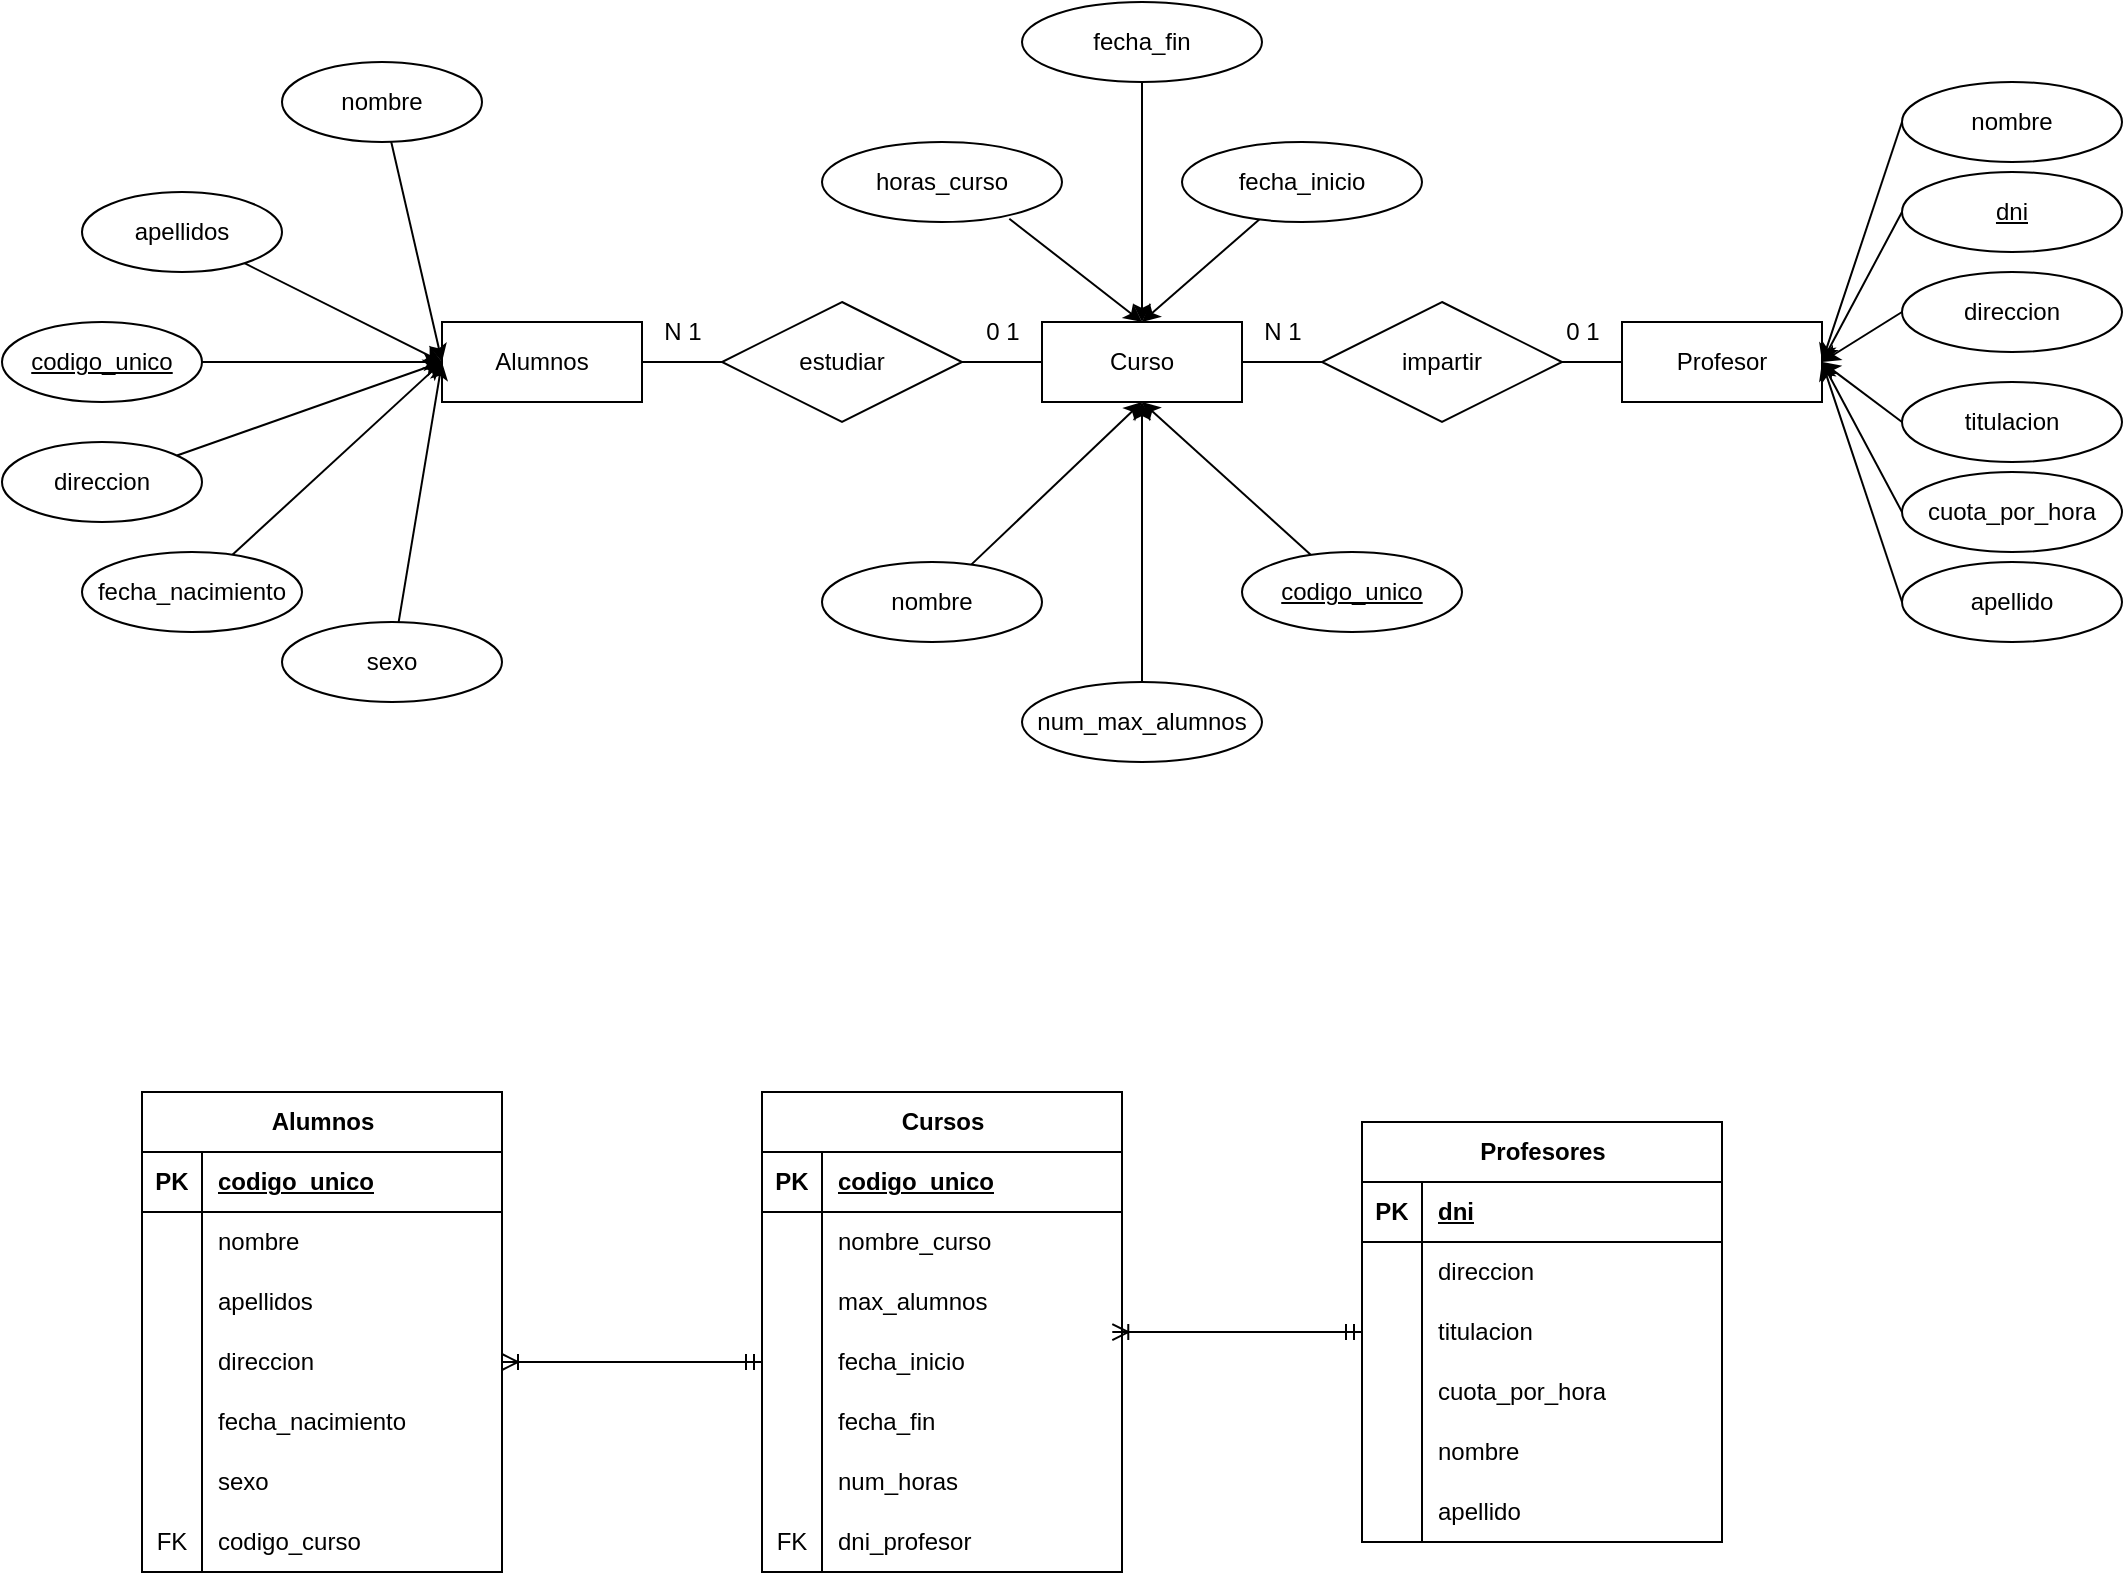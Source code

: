 <mxfile version="22.0.4" type="github">
  <diagram id="R2lEEEUBdFMjLlhIrx00" name="Page-1">
    <mxGraphModel dx="2284" dy="750" grid="1" gridSize="10" guides="1" tooltips="1" connect="1" arrows="1" fold="1" page="1" pageScale="1" pageWidth="850" pageHeight="1100" math="0" shadow="0" extFonts="Permanent Marker^https://fonts.googleapis.com/css?family=Permanent+Marker">
      <root>
        <mxCell id="0" />
        <mxCell id="1" parent="0" />
        <mxCell id="MeeWbwZE9YVevULpah5l-1" value="Alumnos" style="whiteSpace=wrap;html=1;align=center;" vertex="1" parent="1">
          <mxGeometry x="-280" y="240" width="100" height="40" as="geometry" />
        </mxCell>
        <mxCell id="MeeWbwZE9YVevULpah5l-27" style="edgeStyle=orthogonalEdgeStyle;rounded=0;orthogonalLoop=1;jettySize=auto;html=1;entryX=1;entryY=0.5;entryDx=0;entryDy=0;endArrow=none;endFill=0;" edge="1" parent="1" source="MeeWbwZE9YVevULpah5l-3" target="MeeWbwZE9YVevULpah5l-23">
          <mxGeometry relative="1" as="geometry" />
        </mxCell>
        <mxCell id="MeeWbwZE9YVevULpah5l-3" value="Curso" style="whiteSpace=wrap;html=1;align=center;" vertex="1" parent="1">
          <mxGeometry x="20" y="240" width="100" height="40" as="geometry" />
        </mxCell>
        <mxCell id="MeeWbwZE9YVevULpah5l-25" style="edgeStyle=orthogonalEdgeStyle;rounded=0;orthogonalLoop=1;jettySize=auto;html=1;entryX=1;entryY=0.5;entryDx=0;entryDy=0;endArrow=none;endFill=0;" edge="1" parent="1" source="MeeWbwZE9YVevULpah5l-4" target="MeeWbwZE9YVevULpah5l-24">
          <mxGeometry relative="1" as="geometry" />
        </mxCell>
        <mxCell id="MeeWbwZE9YVevULpah5l-4" value="Profesor" style="whiteSpace=wrap;html=1;align=center;" vertex="1" parent="1">
          <mxGeometry x="310" y="240" width="100" height="40" as="geometry" />
        </mxCell>
        <mxCell id="MeeWbwZE9YVevULpah5l-41" style="rounded=0;orthogonalLoop=1;jettySize=auto;html=1;entryX=0;entryY=0.5;entryDx=0;entryDy=0;" edge="1" parent="1" source="MeeWbwZE9YVevULpah5l-5" target="MeeWbwZE9YVevULpah5l-1">
          <mxGeometry relative="1" as="geometry" />
        </mxCell>
        <mxCell id="MeeWbwZE9YVevULpah5l-5" value="nombre" style="ellipse;whiteSpace=wrap;html=1;align=center;" vertex="1" parent="1">
          <mxGeometry x="-360" y="110" width="100" height="40" as="geometry" />
        </mxCell>
        <mxCell id="MeeWbwZE9YVevULpah5l-42" style="rounded=0;orthogonalLoop=1;jettySize=auto;html=1;entryX=0;entryY=0.5;entryDx=0;entryDy=0;" edge="1" parent="1" source="MeeWbwZE9YVevULpah5l-6" target="MeeWbwZE9YVevULpah5l-1">
          <mxGeometry relative="1" as="geometry" />
        </mxCell>
        <mxCell id="MeeWbwZE9YVevULpah5l-6" value="apellidos" style="ellipse;whiteSpace=wrap;html=1;align=center;" vertex="1" parent="1">
          <mxGeometry x="-460" y="175" width="100" height="40" as="geometry" />
        </mxCell>
        <mxCell id="MeeWbwZE9YVevULpah5l-43" style="rounded=0;orthogonalLoop=1;jettySize=auto;html=1;entryX=0;entryY=0.5;entryDx=0;entryDy=0;" edge="1" parent="1" source="MeeWbwZE9YVevULpah5l-7" target="MeeWbwZE9YVevULpah5l-1">
          <mxGeometry relative="1" as="geometry" />
        </mxCell>
        <mxCell id="MeeWbwZE9YVevULpah5l-7" value="codigo_unico" style="ellipse;whiteSpace=wrap;html=1;align=center;fontStyle=4" vertex="1" parent="1">
          <mxGeometry x="-500" y="240" width="100" height="40" as="geometry" />
        </mxCell>
        <mxCell id="MeeWbwZE9YVevULpah5l-44" style="rounded=0;orthogonalLoop=1;jettySize=auto;html=1;entryX=0;entryY=0.5;entryDx=0;entryDy=0;" edge="1" parent="1" source="MeeWbwZE9YVevULpah5l-8" target="MeeWbwZE9YVevULpah5l-1">
          <mxGeometry relative="1" as="geometry" />
        </mxCell>
        <mxCell id="MeeWbwZE9YVevULpah5l-8" value="direccion" style="ellipse;whiteSpace=wrap;html=1;align=center;" vertex="1" parent="1">
          <mxGeometry x="-500" y="300" width="100" height="40" as="geometry" />
        </mxCell>
        <mxCell id="MeeWbwZE9YVevULpah5l-45" style="rounded=0;orthogonalLoop=1;jettySize=auto;html=1;entryX=0;entryY=0.5;entryDx=0;entryDy=0;" edge="1" parent="1" source="MeeWbwZE9YVevULpah5l-9" target="MeeWbwZE9YVevULpah5l-1">
          <mxGeometry relative="1" as="geometry" />
        </mxCell>
        <mxCell id="MeeWbwZE9YVevULpah5l-9" value="fecha_nacimiento" style="ellipse;whiteSpace=wrap;html=1;align=center;" vertex="1" parent="1">
          <mxGeometry x="-460" y="355" width="110" height="40" as="geometry" />
        </mxCell>
        <mxCell id="MeeWbwZE9YVevULpah5l-40" style="rounded=0;orthogonalLoop=1;jettySize=auto;html=1;entryX=0;entryY=0.5;entryDx=0;entryDy=0;" edge="1" parent="1" source="MeeWbwZE9YVevULpah5l-10" target="MeeWbwZE9YVevULpah5l-1">
          <mxGeometry relative="1" as="geometry" />
        </mxCell>
        <mxCell id="MeeWbwZE9YVevULpah5l-10" value="sexo" style="ellipse;whiteSpace=wrap;html=1;align=center;" vertex="1" parent="1">
          <mxGeometry x="-360" y="390" width="110" height="40" as="geometry" />
        </mxCell>
        <mxCell id="MeeWbwZE9YVevULpah5l-33" style="rounded=0;orthogonalLoop=1;jettySize=auto;html=1;entryX=0.5;entryY=1;entryDx=0;entryDy=0;" edge="1" parent="1" source="MeeWbwZE9YVevULpah5l-11" target="MeeWbwZE9YVevULpah5l-3">
          <mxGeometry relative="1" as="geometry" />
        </mxCell>
        <mxCell id="MeeWbwZE9YVevULpah5l-11" value="nombre" style="ellipse;whiteSpace=wrap;html=1;align=center;" vertex="1" parent="1">
          <mxGeometry x="-90" y="360" width="110" height="40" as="geometry" />
        </mxCell>
        <mxCell id="MeeWbwZE9YVevULpah5l-34" style="rounded=0;orthogonalLoop=1;jettySize=auto;html=1;entryX=0.5;entryY=1;entryDx=0;entryDy=0;" edge="1" parent="1" source="MeeWbwZE9YVevULpah5l-12" target="MeeWbwZE9YVevULpah5l-3">
          <mxGeometry relative="1" as="geometry" />
        </mxCell>
        <mxCell id="MeeWbwZE9YVevULpah5l-12" value="codigo_unico" style="ellipse;whiteSpace=wrap;html=1;align=center;fontStyle=4" vertex="1" parent="1">
          <mxGeometry x="120" y="355" width="110" height="40" as="geometry" />
        </mxCell>
        <mxCell id="MeeWbwZE9YVevULpah5l-35" style="rounded=0;orthogonalLoop=1;jettySize=auto;html=1;entryX=0.5;entryY=1;entryDx=0;entryDy=0;" edge="1" parent="1" source="MeeWbwZE9YVevULpah5l-13" target="MeeWbwZE9YVevULpah5l-3">
          <mxGeometry relative="1" as="geometry" />
        </mxCell>
        <mxCell id="MeeWbwZE9YVevULpah5l-13" value="num_max_alumnos" style="ellipse;whiteSpace=wrap;html=1;align=center;" vertex="1" parent="1">
          <mxGeometry x="10" y="420" width="120" height="40" as="geometry" />
        </mxCell>
        <mxCell id="MeeWbwZE9YVevULpah5l-38" style="rounded=0;orthogonalLoop=1;jettySize=auto;html=1;entryX=0.5;entryY=0;entryDx=0;entryDy=0;" edge="1" parent="1" target="MeeWbwZE9YVevULpah5l-3">
          <mxGeometry relative="1" as="geometry">
            <mxPoint x="3.657" y="188.38" as="sourcePoint" />
          </mxGeometry>
        </mxCell>
        <mxCell id="MeeWbwZE9YVevULpah5l-36" style="rounded=0;orthogonalLoop=1;jettySize=auto;html=1;entryX=0.5;entryY=0;entryDx=0;entryDy=0;" edge="1" parent="1" source="MeeWbwZE9YVevULpah5l-15" target="MeeWbwZE9YVevULpah5l-3">
          <mxGeometry relative="1" as="geometry" />
        </mxCell>
        <mxCell id="MeeWbwZE9YVevULpah5l-15" value="fecha_inicio" style="ellipse;whiteSpace=wrap;html=1;align=center;" vertex="1" parent="1">
          <mxGeometry x="90" y="150" width="120" height="40" as="geometry" />
        </mxCell>
        <mxCell id="MeeWbwZE9YVevULpah5l-37" style="rounded=0;orthogonalLoop=1;jettySize=auto;html=1;entryX=0.5;entryY=0;entryDx=0;entryDy=0;" edge="1" parent="1" source="MeeWbwZE9YVevULpah5l-16" target="MeeWbwZE9YVevULpah5l-3">
          <mxGeometry relative="1" as="geometry" />
        </mxCell>
        <mxCell id="MeeWbwZE9YVevULpah5l-16" value="fecha_fin" style="ellipse;whiteSpace=wrap;html=1;align=center;" vertex="1" parent="1">
          <mxGeometry x="10" y="80" width="120" height="40" as="geometry" />
        </mxCell>
        <mxCell id="MeeWbwZE9YVevULpah5l-29" style="rounded=0;orthogonalLoop=1;jettySize=auto;html=1;entryX=1;entryY=0.5;entryDx=0;entryDy=0;exitX=0;exitY=0.5;exitDx=0;exitDy=0;" edge="1" parent="1" source="MeeWbwZE9YVevULpah5l-19" target="MeeWbwZE9YVevULpah5l-4">
          <mxGeometry relative="1" as="geometry" />
        </mxCell>
        <mxCell id="MeeWbwZE9YVevULpah5l-19" value="dni" style="ellipse;whiteSpace=wrap;html=1;align=center;fontStyle=4" vertex="1" parent="1">
          <mxGeometry x="450" y="165" width="110" height="40" as="geometry" />
        </mxCell>
        <mxCell id="MeeWbwZE9YVevULpah5l-30" style="rounded=0;orthogonalLoop=1;jettySize=auto;html=1;entryX=1;entryY=0.5;entryDx=0;entryDy=0;exitX=0;exitY=0.5;exitDx=0;exitDy=0;" edge="1" parent="1" source="MeeWbwZE9YVevULpah5l-20" target="MeeWbwZE9YVevULpah5l-4">
          <mxGeometry relative="1" as="geometry" />
        </mxCell>
        <mxCell id="MeeWbwZE9YVevULpah5l-20" value="direccion" style="ellipse;whiteSpace=wrap;html=1;align=center;" vertex="1" parent="1">
          <mxGeometry x="450" y="215" width="110" height="40" as="geometry" />
        </mxCell>
        <mxCell id="MeeWbwZE9YVevULpah5l-31" style="rounded=0;orthogonalLoop=1;jettySize=auto;html=1;entryX=1;entryY=0.5;entryDx=0;entryDy=0;exitX=0;exitY=0.5;exitDx=0;exitDy=0;" edge="1" parent="1" source="MeeWbwZE9YVevULpah5l-21" target="MeeWbwZE9YVevULpah5l-4">
          <mxGeometry relative="1" as="geometry">
            <mxPoint x="463" y="277" as="sourcePoint" />
          </mxGeometry>
        </mxCell>
        <mxCell id="MeeWbwZE9YVevULpah5l-21" value="titulacion" style="ellipse;whiteSpace=wrap;html=1;align=center;" vertex="1" parent="1">
          <mxGeometry x="450" y="270" width="110" height="40" as="geometry" />
        </mxCell>
        <mxCell id="MeeWbwZE9YVevULpah5l-32" style="rounded=0;orthogonalLoop=1;jettySize=auto;html=1;entryX=1;entryY=0.5;entryDx=0;entryDy=0;exitX=0;exitY=0.5;exitDx=0;exitDy=0;" edge="1" parent="1" source="MeeWbwZE9YVevULpah5l-22" target="MeeWbwZE9YVevULpah5l-4">
          <mxGeometry relative="1" as="geometry" />
        </mxCell>
        <mxCell id="MeeWbwZE9YVevULpah5l-22" value="cuota_por_hora" style="ellipse;whiteSpace=wrap;html=1;align=center;" vertex="1" parent="1">
          <mxGeometry x="450" y="315" width="110" height="40" as="geometry" />
        </mxCell>
        <mxCell id="MeeWbwZE9YVevULpah5l-28" value="" style="edgeStyle=orthogonalEdgeStyle;rounded=0;orthogonalLoop=1;jettySize=auto;html=1;endArrow=none;endFill=0;" edge="1" parent="1" source="MeeWbwZE9YVevULpah5l-23" target="MeeWbwZE9YVevULpah5l-1">
          <mxGeometry relative="1" as="geometry" />
        </mxCell>
        <mxCell id="MeeWbwZE9YVevULpah5l-23" value="estudiar" style="shape=rhombus;perimeter=rhombusPerimeter;whiteSpace=wrap;html=1;align=center;" vertex="1" parent="1">
          <mxGeometry x="-140" y="230" width="120" height="60" as="geometry" />
        </mxCell>
        <mxCell id="MeeWbwZE9YVevULpah5l-26" style="edgeStyle=orthogonalEdgeStyle;rounded=0;orthogonalLoop=1;jettySize=auto;html=1;entryX=1;entryY=0.5;entryDx=0;entryDy=0;endArrow=none;endFill=0;" edge="1" parent="1" source="MeeWbwZE9YVevULpah5l-24" target="MeeWbwZE9YVevULpah5l-3">
          <mxGeometry relative="1" as="geometry" />
        </mxCell>
        <mxCell id="MeeWbwZE9YVevULpah5l-24" value="impartir" style="shape=rhombus;perimeter=rhombusPerimeter;whiteSpace=wrap;html=1;align=center;" vertex="1" parent="1">
          <mxGeometry x="160" y="230" width="120" height="60" as="geometry" />
        </mxCell>
        <mxCell id="MeeWbwZE9YVevULpah5l-46" value="0 1" style="text;html=1;align=center;verticalAlign=middle;resizable=0;points=[];autosize=1;strokeColor=none;fillColor=none;" vertex="1" parent="1">
          <mxGeometry x="-20" y="230" width="40" height="30" as="geometry" />
        </mxCell>
        <mxCell id="MeeWbwZE9YVevULpah5l-47" value="N 1" style="text;html=1;align=center;verticalAlign=middle;resizable=0;points=[];autosize=1;strokeColor=none;fillColor=none;" vertex="1" parent="1">
          <mxGeometry x="-180" y="230" width="40" height="30" as="geometry" />
        </mxCell>
        <mxCell id="MeeWbwZE9YVevULpah5l-48" value="0 1" style="text;html=1;align=center;verticalAlign=middle;resizable=0;points=[];autosize=1;strokeColor=none;fillColor=none;" vertex="1" parent="1">
          <mxGeometry x="270" y="230" width="40" height="30" as="geometry" />
        </mxCell>
        <mxCell id="MeeWbwZE9YVevULpah5l-49" value="N 1" style="text;html=1;align=center;verticalAlign=middle;resizable=0;points=[];autosize=1;strokeColor=none;fillColor=none;" vertex="1" parent="1">
          <mxGeometry x="120" y="230" width="40" height="30" as="geometry" />
        </mxCell>
        <mxCell id="MeeWbwZE9YVevULpah5l-50" value="Alumnos" style="shape=table;startSize=30;container=1;collapsible=1;childLayout=tableLayout;fixedRows=1;rowLines=0;fontStyle=1;align=center;resizeLast=1;html=1;" vertex="1" parent="1">
          <mxGeometry x="-430" y="625" width="180" height="240" as="geometry" />
        </mxCell>
        <mxCell id="MeeWbwZE9YVevULpah5l-51" value="" style="shape=tableRow;horizontal=0;startSize=0;swimlaneHead=0;swimlaneBody=0;fillColor=none;collapsible=0;dropTarget=0;points=[[0,0.5],[1,0.5]];portConstraint=eastwest;top=0;left=0;right=0;bottom=1;" vertex="1" parent="MeeWbwZE9YVevULpah5l-50">
          <mxGeometry y="30" width="180" height="30" as="geometry" />
        </mxCell>
        <mxCell id="MeeWbwZE9YVevULpah5l-52" value="PK" style="shape=partialRectangle;connectable=0;fillColor=none;top=0;left=0;bottom=0;right=0;fontStyle=1;overflow=hidden;whiteSpace=wrap;html=1;" vertex="1" parent="MeeWbwZE9YVevULpah5l-51">
          <mxGeometry width="30" height="30" as="geometry">
            <mxRectangle width="30" height="30" as="alternateBounds" />
          </mxGeometry>
        </mxCell>
        <mxCell id="MeeWbwZE9YVevULpah5l-53" value="codigo_unico" style="shape=partialRectangle;connectable=0;fillColor=none;top=0;left=0;bottom=0;right=0;align=left;spacingLeft=6;fontStyle=5;overflow=hidden;whiteSpace=wrap;html=1;" vertex="1" parent="MeeWbwZE9YVevULpah5l-51">
          <mxGeometry x="30" width="150" height="30" as="geometry">
            <mxRectangle width="150" height="30" as="alternateBounds" />
          </mxGeometry>
        </mxCell>
        <mxCell id="MeeWbwZE9YVevULpah5l-54" value="" style="shape=tableRow;horizontal=0;startSize=0;swimlaneHead=0;swimlaneBody=0;fillColor=none;collapsible=0;dropTarget=0;points=[[0,0.5],[1,0.5]];portConstraint=eastwest;top=0;left=0;right=0;bottom=0;" vertex="1" parent="MeeWbwZE9YVevULpah5l-50">
          <mxGeometry y="60" width="180" height="30" as="geometry" />
        </mxCell>
        <mxCell id="MeeWbwZE9YVevULpah5l-55" value="" style="shape=partialRectangle;connectable=0;fillColor=none;top=0;left=0;bottom=0;right=0;editable=1;overflow=hidden;whiteSpace=wrap;html=1;" vertex="1" parent="MeeWbwZE9YVevULpah5l-54">
          <mxGeometry width="30" height="30" as="geometry">
            <mxRectangle width="30" height="30" as="alternateBounds" />
          </mxGeometry>
        </mxCell>
        <mxCell id="MeeWbwZE9YVevULpah5l-56" value="nombre" style="shape=partialRectangle;connectable=0;fillColor=none;top=0;left=0;bottom=0;right=0;align=left;spacingLeft=6;overflow=hidden;whiteSpace=wrap;html=1;" vertex="1" parent="MeeWbwZE9YVevULpah5l-54">
          <mxGeometry x="30" width="150" height="30" as="geometry">
            <mxRectangle width="150" height="30" as="alternateBounds" />
          </mxGeometry>
        </mxCell>
        <mxCell id="MeeWbwZE9YVevULpah5l-57" value="" style="shape=tableRow;horizontal=0;startSize=0;swimlaneHead=0;swimlaneBody=0;fillColor=none;collapsible=0;dropTarget=0;points=[[0,0.5],[1,0.5]];portConstraint=eastwest;top=0;left=0;right=0;bottom=0;" vertex="1" parent="MeeWbwZE9YVevULpah5l-50">
          <mxGeometry y="90" width="180" height="30" as="geometry" />
        </mxCell>
        <mxCell id="MeeWbwZE9YVevULpah5l-58" value="" style="shape=partialRectangle;connectable=0;fillColor=none;top=0;left=0;bottom=0;right=0;editable=1;overflow=hidden;whiteSpace=wrap;html=1;" vertex="1" parent="MeeWbwZE9YVevULpah5l-57">
          <mxGeometry width="30" height="30" as="geometry">
            <mxRectangle width="30" height="30" as="alternateBounds" />
          </mxGeometry>
        </mxCell>
        <mxCell id="MeeWbwZE9YVevULpah5l-59" value="apellidos" style="shape=partialRectangle;connectable=0;fillColor=none;top=0;left=0;bottom=0;right=0;align=left;spacingLeft=6;overflow=hidden;whiteSpace=wrap;html=1;" vertex="1" parent="MeeWbwZE9YVevULpah5l-57">
          <mxGeometry x="30" width="150" height="30" as="geometry">
            <mxRectangle width="150" height="30" as="alternateBounds" />
          </mxGeometry>
        </mxCell>
        <mxCell id="MeeWbwZE9YVevULpah5l-68" style="shape=tableRow;horizontal=0;startSize=0;swimlaneHead=0;swimlaneBody=0;fillColor=none;collapsible=0;dropTarget=0;points=[[0,0.5],[1,0.5]];portConstraint=eastwest;top=0;left=0;right=0;bottom=0;" vertex="1" parent="MeeWbwZE9YVevULpah5l-50">
          <mxGeometry y="120" width="180" height="30" as="geometry" />
        </mxCell>
        <mxCell id="MeeWbwZE9YVevULpah5l-69" style="shape=partialRectangle;connectable=0;fillColor=none;top=0;left=0;bottom=0;right=0;editable=1;overflow=hidden;whiteSpace=wrap;html=1;" vertex="1" parent="MeeWbwZE9YVevULpah5l-68">
          <mxGeometry width="30" height="30" as="geometry">
            <mxRectangle width="30" height="30" as="alternateBounds" />
          </mxGeometry>
        </mxCell>
        <mxCell id="MeeWbwZE9YVevULpah5l-70" value="direccion" style="shape=partialRectangle;connectable=0;fillColor=none;top=0;left=0;bottom=0;right=0;align=left;spacingLeft=6;overflow=hidden;whiteSpace=wrap;html=1;" vertex="1" parent="MeeWbwZE9YVevULpah5l-68">
          <mxGeometry x="30" width="150" height="30" as="geometry">
            <mxRectangle width="150" height="30" as="alternateBounds" />
          </mxGeometry>
        </mxCell>
        <mxCell id="MeeWbwZE9YVevULpah5l-71" style="shape=tableRow;horizontal=0;startSize=0;swimlaneHead=0;swimlaneBody=0;fillColor=none;collapsible=0;dropTarget=0;points=[[0,0.5],[1,0.5]];portConstraint=eastwest;top=0;left=0;right=0;bottom=0;" vertex="1" parent="MeeWbwZE9YVevULpah5l-50">
          <mxGeometry y="150" width="180" height="30" as="geometry" />
        </mxCell>
        <mxCell id="MeeWbwZE9YVevULpah5l-72" style="shape=partialRectangle;connectable=0;fillColor=none;top=0;left=0;bottom=0;right=0;editable=1;overflow=hidden;whiteSpace=wrap;html=1;" vertex="1" parent="MeeWbwZE9YVevULpah5l-71">
          <mxGeometry width="30" height="30" as="geometry">
            <mxRectangle width="30" height="30" as="alternateBounds" />
          </mxGeometry>
        </mxCell>
        <mxCell id="MeeWbwZE9YVevULpah5l-73" value="fecha_nacimiento" style="shape=partialRectangle;connectable=0;fillColor=none;top=0;left=0;bottom=0;right=0;align=left;spacingLeft=6;overflow=hidden;whiteSpace=wrap;html=1;" vertex="1" parent="MeeWbwZE9YVevULpah5l-71">
          <mxGeometry x="30" width="150" height="30" as="geometry">
            <mxRectangle width="150" height="30" as="alternateBounds" />
          </mxGeometry>
        </mxCell>
        <mxCell id="MeeWbwZE9YVevULpah5l-74" style="shape=tableRow;horizontal=0;startSize=0;swimlaneHead=0;swimlaneBody=0;fillColor=none;collapsible=0;dropTarget=0;points=[[0,0.5],[1,0.5]];portConstraint=eastwest;top=0;left=0;right=0;bottom=0;" vertex="1" parent="MeeWbwZE9YVevULpah5l-50">
          <mxGeometry y="180" width="180" height="30" as="geometry" />
        </mxCell>
        <mxCell id="MeeWbwZE9YVevULpah5l-75" style="shape=partialRectangle;connectable=0;fillColor=none;top=0;left=0;bottom=0;right=0;editable=1;overflow=hidden;whiteSpace=wrap;html=1;" vertex="1" parent="MeeWbwZE9YVevULpah5l-74">
          <mxGeometry width="30" height="30" as="geometry">
            <mxRectangle width="30" height="30" as="alternateBounds" />
          </mxGeometry>
        </mxCell>
        <mxCell id="MeeWbwZE9YVevULpah5l-76" value="sexo" style="shape=partialRectangle;connectable=0;fillColor=none;top=0;left=0;bottom=0;right=0;align=left;spacingLeft=6;overflow=hidden;whiteSpace=wrap;html=1;" vertex="1" parent="MeeWbwZE9YVevULpah5l-74">
          <mxGeometry x="30" width="150" height="30" as="geometry">
            <mxRectangle width="150" height="30" as="alternateBounds" />
          </mxGeometry>
        </mxCell>
        <mxCell id="MeeWbwZE9YVevULpah5l-125" style="shape=tableRow;horizontal=0;startSize=0;swimlaneHead=0;swimlaneBody=0;fillColor=none;collapsible=0;dropTarget=0;points=[[0,0.5],[1,0.5]];portConstraint=eastwest;top=0;left=0;right=0;bottom=0;" vertex="1" parent="MeeWbwZE9YVevULpah5l-50">
          <mxGeometry y="210" width="180" height="30" as="geometry" />
        </mxCell>
        <mxCell id="MeeWbwZE9YVevULpah5l-126" value="FK" style="shape=partialRectangle;connectable=0;fillColor=none;top=0;left=0;bottom=0;right=0;editable=1;overflow=hidden;whiteSpace=wrap;html=1;" vertex="1" parent="MeeWbwZE9YVevULpah5l-125">
          <mxGeometry width="30" height="30" as="geometry">
            <mxRectangle width="30" height="30" as="alternateBounds" />
          </mxGeometry>
        </mxCell>
        <mxCell id="MeeWbwZE9YVevULpah5l-127" value="codigo_curso" style="shape=partialRectangle;connectable=0;fillColor=none;top=0;left=0;bottom=0;right=0;align=left;spacingLeft=6;overflow=hidden;whiteSpace=wrap;html=1;" vertex="1" parent="MeeWbwZE9YVevULpah5l-125">
          <mxGeometry x="30" width="150" height="30" as="geometry">
            <mxRectangle width="150" height="30" as="alternateBounds" />
          </mxGeometry>
        </mxCell>
        <mxCell id="MeeWbwZE9YVevULpah5l-78" value="Profesores" style="shape=table;startSize=30;container=1;collapsible=1;childLayout=tableLayout;fixedRows=1;rowLines=0;fontStyle=1;align=center;resizeLast=1;html=1;" vertex="1" parent="1">
          <mxGeometry x="180" y="640" width="180" height="210" as="geometry" />
        </mxCell>
        <mxCell id="MeeWbwZE9YVevULpah5l-79" value="" style="shape=tableRow;horizontal=0;startSize=0;swimlaneHead=0;swimlaneBody=0;fillColor=none;collapsible=0;dropTarget=0;points=[[0,0.5],[1,0.5]];portConstraint=eastwest;top=0;left=0;right=0;bottom=1;" vertex="1" parent="MeeWbwZE9YVevULpah5l-78">
          <mxGeometry y="30" width="180" height="30" as="geometry" />
        </mxCell>
        <mxCell id="MeeWbwZE9YVevULpah5l-80" value="PK" style="shape=partialRectangle;connectable=0;fillColor=none;top=0;left=0;bottom=0;right=0;fontStyle=1;overflow=hidden;whiteSpace=wrap;html=1;" vertex="1" parent="MeeWbwZE9YVevULpah5l-79">
          <mxGeometry width="30" height="30" as="geometry">
            <mxRectangle width="30" height="30" as="alternateBounds" />
          </mxGeometry>
        </mxCell>
        <mxCell id="MeeWbwZE9YVevULpah5l-81" value="dni" style="shape=partialRectangle;connectable=0;fillColor=none;top=0;left=0;bottom=0;right=0;align=left;spacingLeft=6;fontStyle=5;overflow=hidden;whiteSpace=wrap;html=1;" vertex="1" parent="MeeWbwZE9YVevULpah5l-79">
          <mxGeometry x="30" width="150" height="30" as="geometry">
            <mxRectangle width="150" height="30" as="alternateBounds" />
          </mxGeometry>
        </mxCell>
        <mxCell id="MeeWbwZE9YVevULpah5l-82" value="" style="shape=tableRow;horizontal=0;startSize=0;swimlaneHead=0;swimlaneBody=0;fillColor=none;collapsible=0;dropTarget=0;points=[[0,0.5],[1,0.5]];portConstraint=eastwest;top=0;left=0;right=0;bottom=0;" vertex="1" parent="MeeWbwZE9YVevULpah5l-78">
          <mxGeometry y="60" width="180" height="30" as="geometry" />
        </mxCell>
        <mxCell id="MeeWbwZE9YVevULpah5l-83" value="" style="shape=partialRectangle;connectable=0;fillColor=none;top=0;left=0;bottom=0;right=0;editable=1;overflow=hidden;whiteSpace=wrap;html=1;" vertex="1" parent="MeeWbwZE9YVevULpah5l-82">
          <mxGeometry width="30" height="30" as="geometry">
            <mxRectangle width="30" height="30" as="alternateBounds" />
          </mxGeometry>
        </mxCell>
        <mxCell id="MeeWbwZE9YVevULpah5l-84" value="direccion" style="shape=partialRectangle;connectable=0;fillColor=none;top=0;left=0;bottom=0;right=0;align=left;spacingLeft=6;overflow=hidden;whiteSpace=wrap;html=1;" vertex="1" parent="MeeWbwZE9YVevULpah5l-82">
          <mxGeometry x="30" width="150" height="30" as="geometry">
            <mxRectangle width="150" height="30" as="alternateBounds" />
          </mxGeometry>
        </mxCell>
        <mxCell id="MeeWbwZE9YVevULpah5l-85" value="" style="shape=tableRow;horizontal=0;startSize=0;swimlaneHead=0;swimlaneBody=0;fillColor=none;collapsible=0;dropTarget=0;points=[[0,0.5],[1,0.5]];portConstraint=eastwest;top=0;left=0;right=0;bottom=0;" vertex="1" parent="MeeWbwZE9YVevULpah5l-78">
          <mxGeometry y="90" width="180" height="30" as="geometry" />
        </mxCell>
        <mxCell id="MeeWbwZE9YVevULpah5l-86" value="" style="shape=partialRectangle;connectable=0;fillColor=none;top=0;left=0;bottom=0;right=0;editable=1;overflow=hidden;whiteSpace=wrap;html=1;" vertex="1" parent="MeeWbwZE9YVevULpah5l-85">
          <mxGeometry width="30" height="30" as="geometry">
            <mxRectangle width="30" height="30" as="alternateBounds" />
          </mxGeometry>
        </mxCell>
        <mxCell id="MeeWbwZE9YVevULpah5l-87" value="titulacion" style="shape=partialRectangle;connectable=0;fillColor=none;top=0;left=0;bottom=0;right=0;align=left;spacingLeft=6;overflow=hidden;whiteSpace=wrap;html=1;" vertex="1" parent="MeeWbwZE9YVevULpah5l-85">
          <mxGeometry x="30" width="150" height="30" as="geometry">
            <mxRectangle width="150" height="30" as="alternateBounds" />
          </mxGeometry>
        </mxCell>
        <mxCell id="MeeWbwZE9YVevULpah5l-88" style="shape=tableRow;horizontal=0;startSize=0;swimlaneHead=0;swimlaneBody=0;fillColor=none;collapsible=0;dropTarget=0;points=[[0,0.5],[1,0.5]];portConstraint=eastwest;top=0;left=0;right=0;bottom=0;" vertex="1" parent="MeeWbwZE9YVevULpah5l-78">
          <mxGeometry y="120" width="180" height="30" as="geometry" />
        </mxCell>
        <mxCell id="MeeWbwZE9YVevULpah5l-89" style="shape=partialRectangle;connectable=0;fillColor=none;top=0;left=0;bottom=0;right=0;editable=1;overflow=hidden;whiteSpace=wrap;html=1;" vertex="1" parent="MeeWbwZE9YVevULpah5l-88">
          <mxGeometry width="30" height="30" as="geometry">
            <mxRectangle width="30" height="30" as="alternateBounds" />
          </mxGeometry>
        </mxCell>
        <mxCell id="MeeWbwZE9YVevULpah5l-90" value="cuota_por_hora" style="shape=partialRectangle;connectable=0;fillColor=none;top=0;left=0;bottom=0;right=0;align=left;spacingLeft=6;overflow=hidden;whiteSpace=wrap;html=1;" vertex="1" parent="MeeWbwZE9YVevULpah5l-88">
          <mxGeometry x="30" width="150" height="30" as="geometry">
            <mxRectangle width="150" height="30" as="alternateBounds" />
          </mxGeometry>
        </mxCell>
        <mxCell id="MeeWbwZE9YVevULpah5l-91" style="shape=tableRow;horizontal=0;startSize=0;swimlaneHead=0;swimlaneBody=0;fillColor=none;collapsible=0;dropTarget=0;points=[[0,0.5],[1,0.5]];portConstraint=eastwest;top=0;left=0;right=0;bottom=0;" vertex="1" parent="MeeWbwZE9YVevULpah5l-78">
          <mxGeometry y="150" width="180" height="30" as="geometry" />
        </mxCell>
        <mxCell id="MeeWbwZE9YVevULpah5l-92" style="shape=partialRectangle;connectable=0;fillColor=none;top=0;left=0;bottom=0;right=0;editable=1;overflow=hidden;whiteSpace=wrap;html=1;" vertex="1" parent="MeeWbwZE9YVevULpah5l-91">
          <mxGeometry width="30" height="30" as="geometry">
            <mxRectangle width="30" height="30" as="alternateBounds" />
          </mxGeometry>
        </mxCell>
        <mxCell id="MeeWbwZE9YVevULpah5l-93" value="nombre" style="shape=partialRectangle;connectable=0;fillColor=none;top=0;left=0;bottom=0;right=0;align=left;spacingLeft=6;overflow=hidden;whiteSpace=wrap;html=1;" vertex="1" parent="MeeWbwZE9YVevULpah5l-91">
          <mxGeometry x="30" width="150" height="30" as="geometry">
            <mxRectangle width="150" height="30" as="alternateBounds" />
          </mxGeometry>
        </mxCell>
        <mxCell id="MeeWbwZE9YVevULpah5l-94" style="shape=tableRow;horizontal=0;startSize=0;swimlaneHead=0;swimlaneBody=0;fillColor=none;collapsible=0;dropTarget=0;points=[[0,0.5],[1,0.5]];portConstraint=eastwest;top=0;left=0;right=0;bottom=0;" vertex="1" parent="MeeWbwZE9YVevULpah5l-78">
          <mxGeometry y="180" width="180" height="30" as="geometry" />
        </mxCell>
        <mxCell id="MeeWbwZE9YVevULpah5l-95" style="shape=partialRectangle;connectable=0;fillColor=none;top=0;left=0;bottom=0;right=0;editable=1;overflow=hidden;whiteSpace=wrap;html=1;" vertex="1" parent="MeeWbwZE9YVevULpah5l-94">
          <mxGeometry width="30" height="30" as="geometry">
            <mxRectangle width="30" height="30" as="alternateBounds" />
          </mxGeometry>
        </mxCell>
        <mxCell id="MeeWbwZE9YVevULpah5l-96" value="apellido" style="shape=partialRectangle;connectable=0;fillColor=none;top=0;left=0;bottom=0;right=0;align=left;spacingLeft=6;overflow=hidden;whiteSpace=wrap;html=1;" vertex="1" parent="MeeWbwZE9YVevULpah5l-94">
          <mxGeometry x="30" width="150" height="30" as="geometry">
            <mxRectangle width="150" height="30" as="alternateBounds" />
          </mxGeometry>
        </mxCell>
        <mxCell id="MeeWbwZE9YVevULpah5l-100" style="rounded=0;orthogonalLoop=1;jettySize=auto;html=1;entryX=1;entryY=0.5;entryDx=0;entryDy=0;exitX=0;exitY=0.5;exitDx=0;exitDy=0;" edge="1" parent="1" source="MeeWbwZE9YVevULpah5l-97" target="MeeWbwZE9YVevULpah5l-4">
          <mxGeometry relative="1" as="geometry" />
        </mxCell>
        <mxCell id="MeeWbwZE9YVevULpah5l-97" value="nombre" style="ellipse;whiteSpace=wrap;html=1;align=center;fontStyle=0" vertex="1" parent="1">
          <mxGeometry x="450" y="120" width="110" height="40" as="geometry" />
        </mxCell>
        <mxCell id="MeeWbwZE9YVevULpah5l-99" style="rounded=0;orthogonalLoop=1;jettySize=auto;html=1;entryX=1;entryY=0.5;entryDx=0;entryDy=0;exitX=0;exitY=0.5;exitDx=0;exitDy=0;" edge="1" parent="1" source="MeeWbwZE9YVevULpah5l-98" target="MeeWbwZE9YVevULpah5l-4">
          <mxGeometry relative="1" as="geometry" />
        </mxCell>
        <mxCell id="MeeWbwZE9YVevULpah5l-98" value="apellido" style="ellipse;whiteSpace=wrap;html=1;align=center;fontStyle=0" vertex="1" parent="1">
          <mxGeometry x="450" y="360" width="110" height="40" as="geometry" />
        </mxCell>
        <mxCell id="MeeWbwZE9YVevULpah5l-101" value="Cursos" style="shape=table;startSize=30;container=1;collapsible=1;childLayout=tableLayout;fixedRows=1;rowLines=0;fontStyle=1;align=center;resizeLast=1;html=1;" vertex="1" parent="1">
          <mxGeometry x="-120" y="625" width="180" height="240" as="geometry" />
        </mxCell>
        <mxCell id="MeeWbwZE9YVevULpah5l-102" value="" style="shape=tableRow;horizontal=0;startSize=0;swimlaneHead=0;swimlaneBody=0;fillColor=none;collapsible=0;dropTarget=0;points=[[0,0.5],[1,0.5]];portConstraint=eastwest;top=0;left=0;right=0;bottom=1;" vertex="1" parent="MeeWbwZE9YVevULpah5l-101">
          <mxGeometry y="30" width="180" height="30" as="geometry" />
        </mxCell>
        <mxCell id="MeeWbwZE9YVevULpah5l-103" value="PK" style="shape=partialRectangle;connectable=0;fillColor=none;top=0;left=0;bottom=0;right=0;fontStyle=1;overflow=hidden;whiteSpace=wrap;html=1;" vertex="1" parent="MeeWbwZE9YVevULpah5l-102">
          <mxGeometry width="30" height="30" as="geometry">
            <mxRectangle width="30" height="30" as="alternateBounds" />
          </mxGeometry>
        </mxCell>
        <mxCell id="MeeWbwZE9YVevULpah5l-104" value="codigo_unico" style="shape=partialRectangle;connectable=0;fillColor=none;top=0;left=0;bottom=0;right=0;align=left;spacingLeft=6;fontStyle=5;overflow=hidden;whiteSpace=wrap;html=1;" vertex="1" parent="MeeWbwZE9YVevULpah5l-102">
          <mxGeometry x="30" width="150" height="30" as="geometry">
            <mxRectangle width="150" height="30" as="alternateBounds" />
          </mxGeometry>
        </mxCell>
        <mxCell id="MeeWbwZE9YVevULpah5l-105" value="" style="shape=tableRow;horizontal=0;startSize=0;swimlaneHead=0;swimlaneBody=0;fillColor=none;collapsible=0;dropTarget=0;points=[[0,0.5],[1,0.5]];portConstraint=eastwest;top=0;left=0;right=0;bottom=0;" vertex="1" parent="MeeWbwZE9YVevULpah5l-101">
          <mxGeometry y="60" width="180" height="30" as="geometry" />
        </mxCell>
        <mxCell id="MeeWbwZE9YVevULpah5l-106" value="" style="shape=partialRectangle;connectable=0;fillColor=none;top=0;left=0;bottom=0;right=0;editable=1;overflow=hidden;whiteSpace=wrap;html=1;" vertex="1" parent="MeeWbwZE9YVevULpah5l-105">
          <mxGeometry width="30" height="30" as="geometry">
            <mxRectangle width="30" height="30" as="alternateBounds" />
          </mxGeometry>
        </mxCell>
        <mxCell id="MeeWbwZE9YVevULpah5l-107" value="nombre_curso" style="shape=partialRectangle;connectable=0;fillColor=none;top=0;left=0;bottom=0;right=0;align=left;spacingLeft=6;overflow=hidden;whiteSpace=wrap;html=1;" vertex="1" parent="MeeWbwZE9YVevULpah5l-105">
          <mxGeometry x="30" width="150" height="30" as="geometry">
            <mxRectangle width="150" height="30" as="alternateBounds" />
          </mxGeometry>
        </mxCell>
        <mxCell id="MeeWbwZE9YVevULpah5l-108" value="" style="shape=tableRow;horizontal=0;startSize=0;swimlaneHead=0;swimlaneBody=0;fillColor=none;collapsible=0;dropTarget=0;points=[[0,0.5],[1,0.5]];portConstraint=eastwest;top=0;left=0;right=0;bottom=0;" vertex="1" parent="MeeWbwZE9YVevULpah5l-101">
          <mxGeometry y="90" width="180" height="30" as="geometry" />
        </mxCell>
        <mxCell id="MeeWbwZE9YVevULpah5l-109" value="" style="shape=partialRectangle;connectable=0;fillColor=none;top=0;left=0;bottom=0;right=0;editable=1;overflow=hidden;whiteSpace=wrap;html=1;" vertex="1" parent="MeeWbwZE9YVevULpah5l-108">
          <mxGeometry width="30" height="30" as="geometry">
            <mxRectangle width="30" height="30" as="alternateBounds" />
          </mxGeometry>
        </mxCell>
        <mxCell id="MeeWbwZE9YVevULpah5l-110" value="max_alumnos" style="shape=partialRectangle;connectable=0;fillColor=none;top=0;left=0;bottom=0;right=0;align=left;spacingLeft=6;overflow=hidden;whiteSpace=wrap;html=1;" vertex="1" parent="MeeWbwZE9YVevULpah5l-108">
          <mxGeometry x="30" width="150" height="30" as="geometry">
            <mxRectangle width="150" height="30" as="alternateBounds" />
          </mxGeometry>
        </mxCell>
        <mxCell id="MeeWbwZE9YVevULpah5l-111" style="shape=tableRow;horizontal=0;startSize=0;swimlaneHead=0;swimlaneBody=0;fillColor=none;collapsible=0;dropTarget=0;points=[[0,0.5],[1,0.5]];portConstraint=eastwest;top=0;left=0;right=0;bottom=0;" vertex="1" parent="MeeWbwZE9YVevULpah5l-101">
          <mxGeometry y="120" width="180" height="30" as="geometry" />
        </mxCell>
        <mxCell id="MeeWbwZE9YVevULpah5l-112" style="shape=partialRectangle;connectable=0;fillColor=none;top=0;left=0;bottom=0;right=0;editable=1;overflow=hidden;whiteSpace=wrap;html=1;" vertex="1" parent="MeeWbwZE9YVevULpah5l-111">
          <mxGeometry width="30" height="30" as="geometry">
            <mxRectangle width="30" height="30" as="alternateBounds" />
          </mxGeometry>
        </mxCell>
        <mxCell id="MeeWbwZE9YVevULpah5l-113" value="fecha_inicio" style="shape=partialRectangle;connectable=0;fillColor=none;top=0;left=0;bottom=0;right=0;align=left;spacingLeft=6;overflow=hidden;whiteSpace=wrap;html=1;" vertex="1" parent="MeeWbwZE9YVevULpah5l-111">
          <mxGeometry x="30" width="150" height="30" as="geometry">
            <mxRectangle width="150" height="30" as="alternateBounds" />
          </mxGeometry>
        </mxCell>
        <mxCell id="MeeWbwZE9YVevULpah5l-114" style="shape=tableRow;horizontal=0;startSize=0;swimlaneHead=0;swimlaneBody=0;fillColor=none;collapsible=0;dropTarget=0;points=[[0,0.5],[1,0.5]];portConstraint=eastwest;top=0;left=0;right=0;bottom=0;" vertex="1" parent="MeeWbwZE9YVevULpah5l-101">
          <mxGeometry y="150" width="180" height="30" as="geometry" />
        </mxCell>
        <mxCell id="MeeWbwZE9YVevULpah5l-115" style="shape=partialRectangle;connectable=0;fillColor=none;top=0;left=0;bottom=0;right=0;editable=1;overflow=hidden;whiteSpace=wrap;html=1;" vertex="1" parent="MeeWbwZE9YVevULpah5l-114">
          <mxGeometry width="30" height="30" as="geometry">
            <mxRectangle width="30" height="30" as="alternateBounds" />
          </mxGeometry>
        </mxCell>
        <mxCell id="MeeWbwZE9YVevULpah5l-116" value="fecha_fin" style="shape=partialRectangle;connectable=0;fillColor=none;top=0;left=0;bottom=0;right=0;align=left;spacingLeft=6;overflow=hidden;whiteSpace=wrap;html=1;" vertex="1" parent="MeeWbwZE9YVevULpah5l-114">
          <mxGeometry x="30" width="150" height="30" as="geometry">
            <mxRectangle width="150" height="30" as="alternateBounds" />
          </mxGeometry>
        </mxCell>
        <mxCell id="MeeWbwZE9YVevULpah5l-117" style="shape=tableRow;horizontal=0;startSize=0;swimlaneHead=0;swimlaneBody=0;fillColor=none;collapsible=0;dropTarget=0;points=[[0,0.5],[1,0.5]];portConstraint=eastwest;top=0;left=0;right=0;bottom=0;" vertex="1" parent="MeeWbwZE9YVevULpah5l-101">
          <mxGeometry y="180" width="180" height="30" as="geometry" />
        </mxCell>
        <mxCell id="MeeWbwZE9YVevULpah5l-118" style="shape=partialRectangle;connectable=0;fillColor=none;top=0;left=0;bottom=0;right=0;editable=1;overflow=hidden;whiteSpace=wrap;html=1;" vertex="1" parent="MeeWbwZE9YVevULpah5l-117">
          <mxGeometry width="30" height="30" as="geometry">
            <mxRectangle width="30" height="30" as="alternateBounds" />
          </mxGeometry>
        </mxCell>
        <mxCell id="MeeWbwZE9YVevULpah5l-119" value="num_horas" style="shape=partialRectangle;connectable=0;fillColor=none;top=0;left=0;bottom=0;right=0;align=left;spacingLeft=6;overflow=hidden;whiteSpace=wrap;html=1;" vertex="1" parent="MeeWbwZE9YVevULpah5l-117">
          <mxGeometry x="30" width="150" height="30" as="geometry">
            <mxRectangle width="150" height="30" as="alternateBounds" />
          </mxGeometry>
        </mxCell>
        <mxCell id="MeeWbwZE9YVevULpah5l-121" style="shape=tableRow;horizontal=0;startSize=0;swimlaneHead=0;swimlaneBody=0;fillColor=none;collapsible=0;dropTarget=0;points=[[0,0.5],[1,0.5]];portConstraint=eastwest;top=0;left=0;right=0;bottom=0;" vertex="1" parent="MeeWbwZE9YVevULpah5l-101">
          <mxGeometry y="210" width="180" height="30" as="geometry" />
        </mxCell>
        <mxCell id="MeeWbwZE9YVevULpah5l-122" value="FK" style="shape=partialRectangle;connectable=0;fillColor=none;top=0;left=0;bottom=0;right=0;editable=1;overflow=hidden;whiteSpace=wrap;html=1;" vertex="1" parent="MeeWbwZE9YVevULpah5l-121">
          <mxGeometry width="30" height="30" as="geometry">
            <mxRectangle width="30" height="30" as="alternateBounds" />
          </mxGeometry>
        </mxCell>
        <mxCell id="MeeWbwZE9YVevULpah5l-123" value="dni_profesor" style="shape=partialRectangle;connectable=0;fillColor=none;top=0;left=0;bottom=0;right=0;align=left;spacingLeft=6;overflow=hidden;whiteSpace=wrap;html=1;" vertex="1" parent="MeeWbwZE9YVevULpah5l-121">
          <mxGeometry x="30" width="150" height="30" as="geometry">
            <mxRectangle width="150" height="30" as="alternateBounds" />
          </mxGeometry>
        </mxCell>
        <mxCell id="MeeWbwZE9YVevULpah5l-120" value="horas_curso" style="ellipse;whiteSpace=wrap;html=1;align=center;" vertex="1" parent="1">
          <mxGeometry x="-90" y="150" width="120" height="40" as="geometry" />
        </mxCell>
        <mxCell id="MeeWbwZE9YVevULpah5l-129" style="edgeStyle=orthogonalEdgeStyle;rounded=0;orthogonalLoop=1;jettySize=auto;html=1;entryX=1;entryY=0.5;entryDx=0;entryDy=0;startArrow=ERmandOne;startFill=0;endArrow=ERoneToMany;endFill=0;" edge="1" parent="1" source="MeeWbwZE9YVevULpah5l-111" target="MeeWbwZE9YVevULpah5l-68">
          <mxGeometry relative="1" as="geometry" />
        </mxCell>
        <mxCell id="MeeWbwZE9YVevULpah5l-131" style="edgeStyle=orthogonalEdgeStyle;rounded=0;orthogonalLoop=1;jettySize=auto;html=1;startArrow=ERmandOne;startFill=0;endArrow=ERoneToMany;endFill=0;entryX=0.973;entryY=0.002;entryDx=0;entryDy=0;entryPerimeter=0;" edge="1" parent="1" source="MeeWbwZE9YVevULpah5l-85" target="MeeWbwZE9YVevULpah5l-111">
          <mxGeometry relative="1" as="geometry">
            <mxPoint x="70" y="750" as="targetPoint" />
            <Array as="points">
              <mxPoint x="90" y="745" />
              <mxPoint x="90" y="745" />
            </Array>
          </mxGeometry>
        </mxCell>
      </root>
    </mxGraphModel>
  </diagram>
</mxfile>
